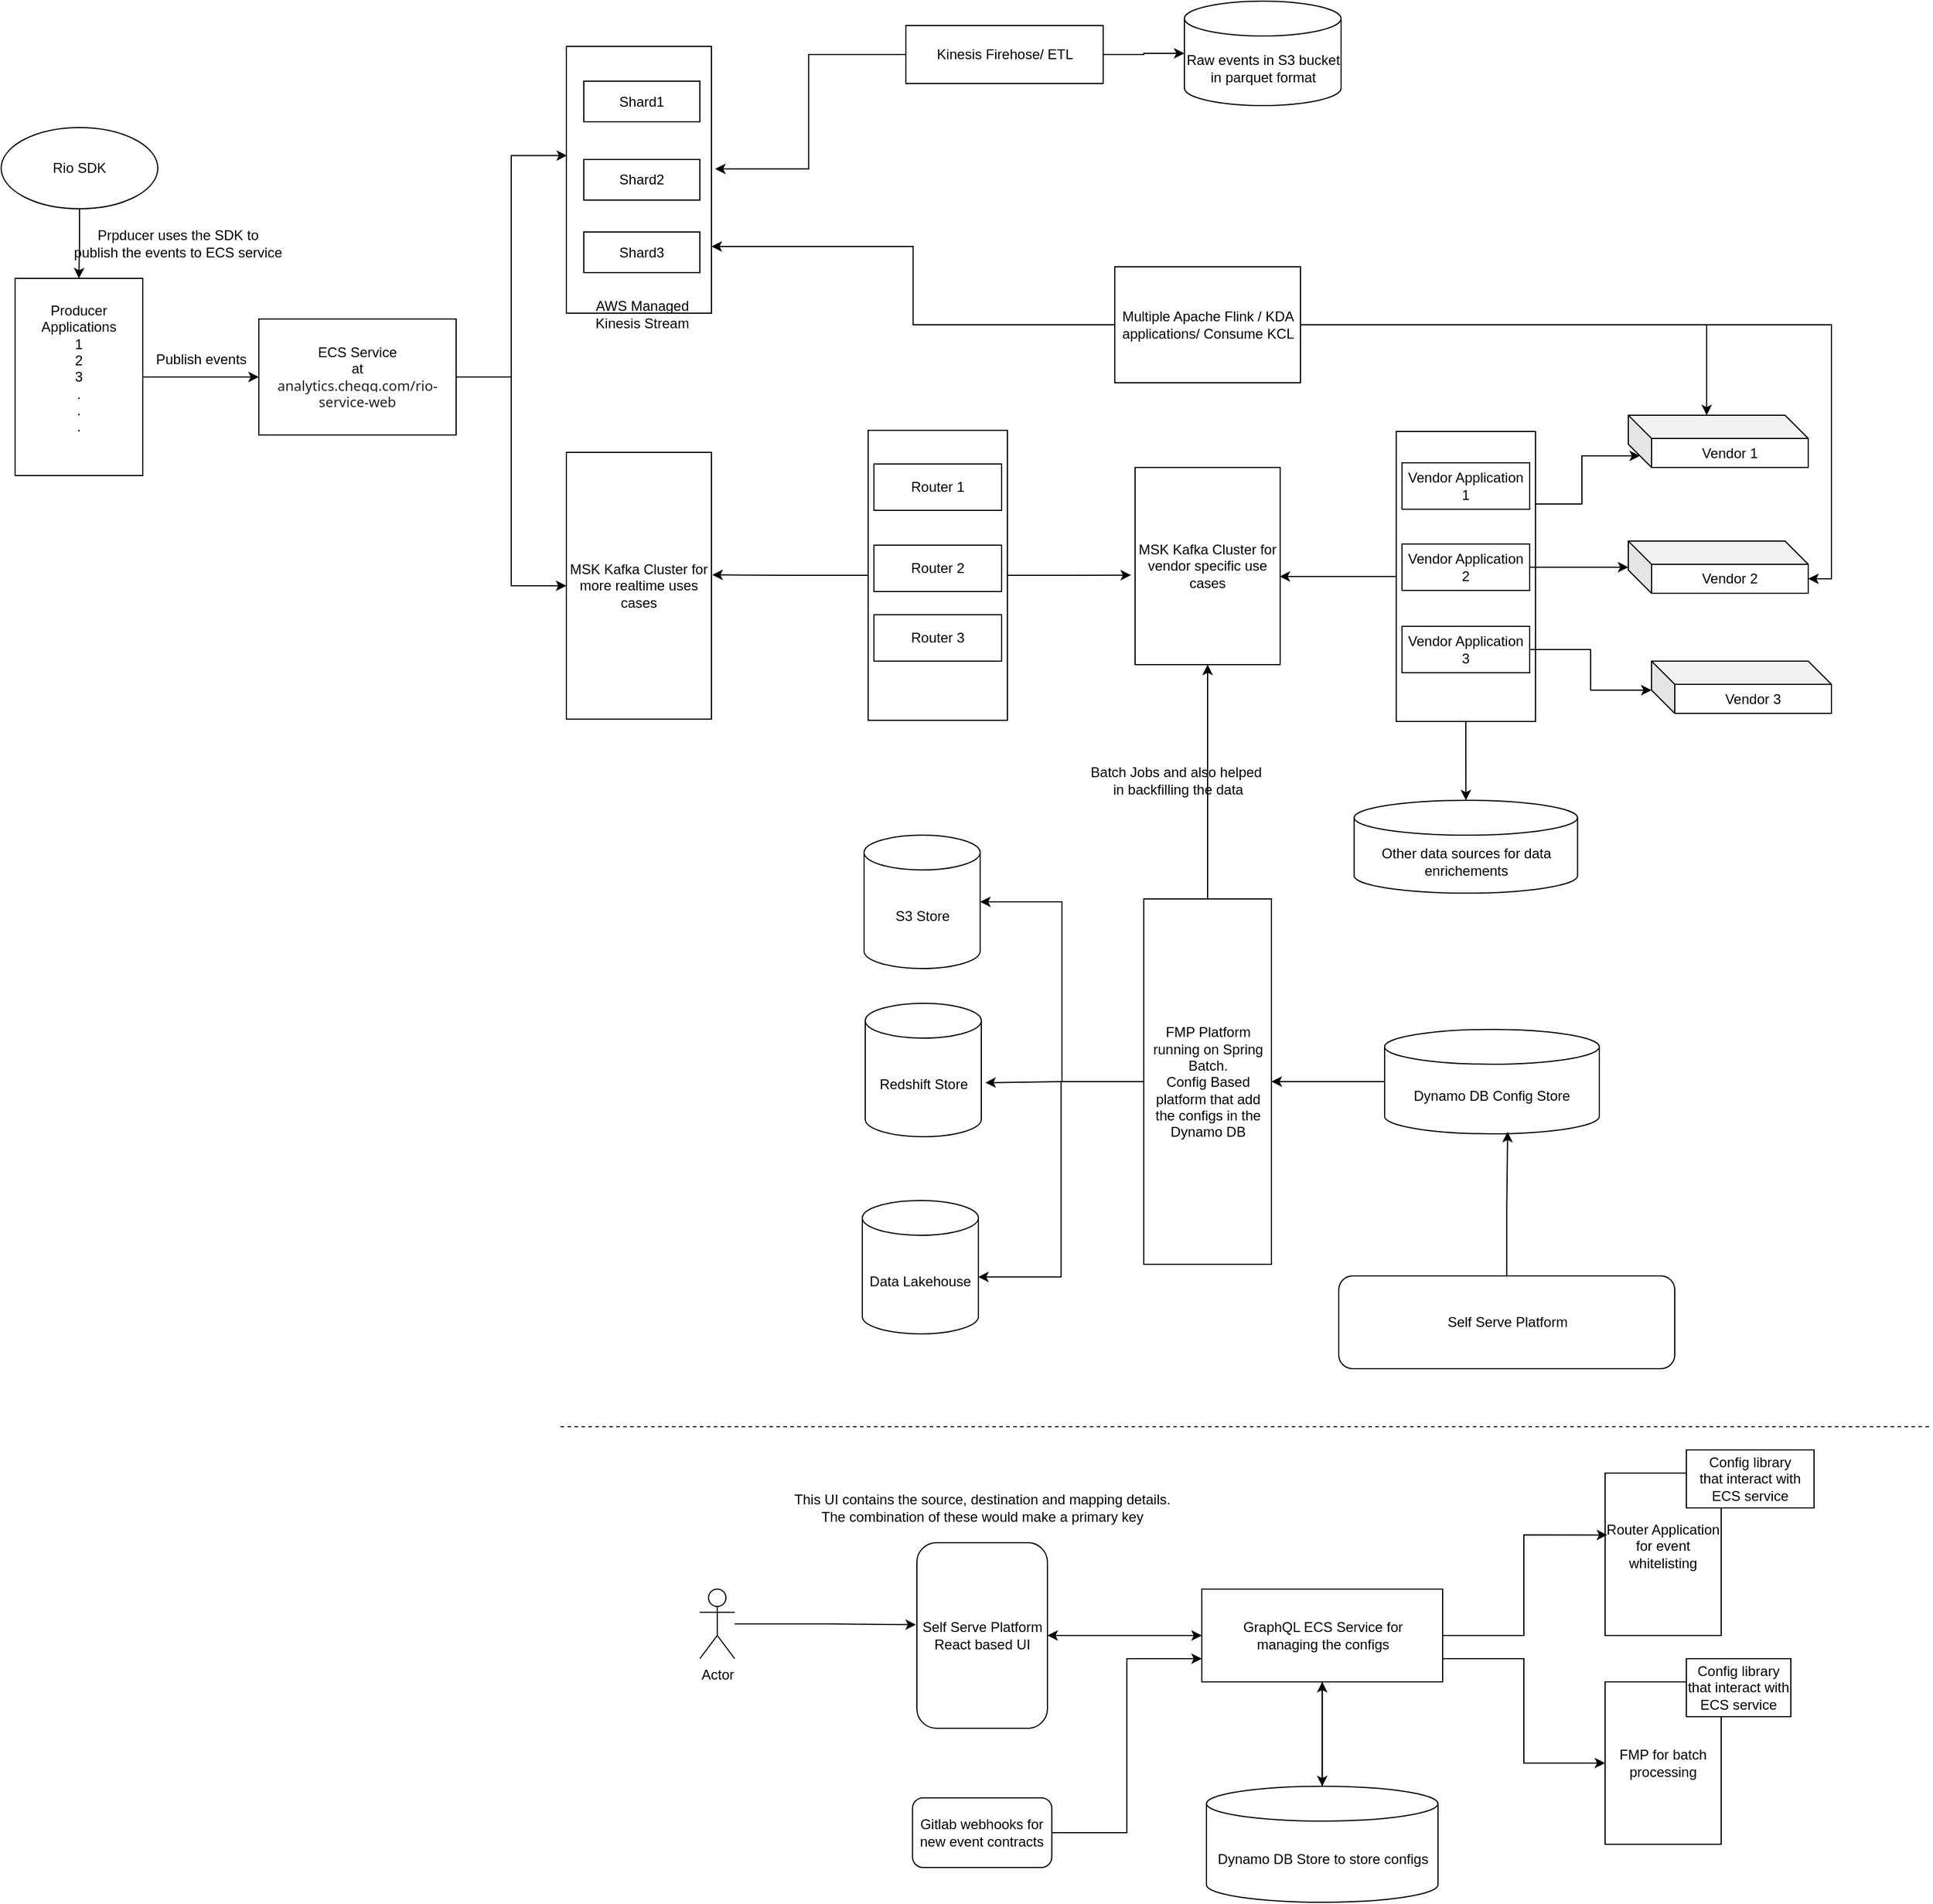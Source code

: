 <mxfile version="25.0.3">
  <diagram name="Page-1" id="SsrnoutQnXabE9va70Cc">
    <mxGraphModel dx="1274" dy="1888" grid="1" gridSize="10" guides="1" tooltips="1" connect="1" arrows="1" fold="1" page="1" pageScale="1" pageWidth="827" pageHeight="1169" math="0" shadow="0">
      <root>
        <mxCell id="0" />
        <mxCell id="1" parent="0" />
        <mxCell id="bDXXekkd5-EwSkiZ4GkZ-7" value="" style="rounded=0;whiteSpace=wrap;html=1;" vertex="1" parent="1">
          <mxGeometry x="525" y="-50" width="125" height="230" as="geometry" />
        </mxCell>
        <mxCell id="bDXXekkd5-EwSkiZ4GkZ-3" style="edgeStyle=orthogonalEdgeStyle;rounded=0;orthogonalLoop=1;jettySize=auto;html=1;entryX=0;entryY=0.5;entryDx=0;entryDy=0;" edge="1" parent="1" source="bDXXekkd5-EwSkiZ4GkZ-1" target="bDXXekkd5-EwSkiZ4GkZ-2">
          <mxGeometry relative="1" as="geometry" />
        </mxCell>
        <mxCell id="bDXXekkd5-EwSkiZ4GkZ-1" value="Producer Applications&lt;div&gt;1&lt;/div&gt;&lt;div&gt;2&lt;/div&gt;&lt;div&gt;3&lt;/div&gt;&lt;div&gt;.&lt;/div&gt;&lt;div&gt;.&lt;/div&gt;&lt;div&gt;.&lt;/div&gt;&lt;div&gt;&lt;br&gt;&lt;/div&gt;" style="rounded=0;whiteSpace=wrap;html=1;" vertex="1" parent="1">
          <mxGeometry x="50" y="150" width="110" height="170" as="geometry" />
        </mxCell>
        <mxCell id="bDXXekkd5-EwSkiZ4GkZ-55" style="edgeStyle=orthogonalEdgeStyle;rounded=0;orthogonalLoop=1;jettySize=auto;html=1;entryX=0;entryY=0.5;entryDx=0;entryDy=0;" edge="1" parent="1" source="bDXXekkd5-EwSkiZ4GkZ-2" target="bDXXekkd5-EwSkiZ4GkZ-53">
          <mxGeometry relative="1" as="geometry" />
        </mxCell>
        <mxCell id="bDXXekkd5-EwSkiZ4GkZ-2" value="ECS Service&lt;div&gt;at&lt;/div&gt;&lt;div&gt;&lt;span style=&quot;color: rgb(31, 31, 31); font-family: system-ui, sans-serif; text-align: start; background-color: rgb(255, 255, 255);&quot;&gt;analytics.chegg.com/rio-service-web&lt;/span&gt;&lt;/div&gt;" style="rounded=0;whiteSpace=wrap;html=1;" vertex="1" parent="1">
          <mxGeometry x="260" y="185" width="170" height="100" as="geometry" />
        </mxCell>
        <mxCell id="bDXXekkd5-EwSkiZ4GkZ-6" style="edgeStyle=orthogonalEdgeStyle;rounded=0;orthogonalLoop=1;jettySize=auto;html=1;entryX=0.5;entryY=0;entryDx=0;entryDy=0;" edge="1" parent="1" source="bDXXekkd5-EwSkiZ4GkZ-4" target="bDXXekkd5-EwSkiZ4GkZ-1">
          <mxGeometry relative="1" as="geometry" />
        </mxCell>
        <mxCell id="bDXXekkd5-EwSkiZ4GkZ-4" value="Rio SDK" style="ellipse;whiteSpace=wrap;html=1;" vertex="1" parent="1">
          <mxGeometry x="38" y="20" width="135" height="70" as="geometry" />
        </mxCell>
        <mxCell id="bDXXekkd5-EwSkiZ4GkZ-8" value="Shard1" style="rounded=0;whiteSpace=wrap;html=1;" vertex="1" parent="1">
          <mxGeometry x="540" y="-20" width="100" height="35" as="geometry" />
        </mxCell>
        <mxCell id="bDXXekkd5-EwSkiZ4GkZ-9" value="Shard2" style="rounded=0;whiteSpace=wrap;html=1;" vertex="1" parent="1">
          <mxGeometry x="540" y="47.5" width="100" height="35" as="geometry" />
        </mxCell>
        <mxCell id="bDXXekkd5-EwSkiZ4GkZ-10" value="Shard3" style="rounded=0;whiteSpace=wrap;html=1;" vertex="1" parent="1">
          <mxGeometry x="540" y="110" width="100" height="35" as="geometry" />
        </mxCell>
        <mxCell id="bDXXekkd5-EwSkiZ4GkZ-15" value="AWS Managed&lt;div&gt;Kinesis Stream&lt;/div&gt;" style="text;html=1;align=center;verticalAlign=middle;resizable=0;points=[];autosize=1;strokeColor=none;fillColor=none;" vertex="1" parent="1">
          <mxGeometry x="540" y="161" width="100" height="40" as="geometry" />
        </mxCell>
        <mxCell id="bDXXekkd5-EwSkiZ4GkZ-16" value="Prpducer uses the SDK to&lt;div&gt;publish the events to ECS service&lt;/div&gt;" style="text;html=1;align=center;verticalAlign=middle;resizable=0;points=[];autosize=1;strokeColor=none;fillColor=none;" vertex="1" parent="1">
          <mxGeometry x="90" y="100" width="200" height="40" as="geometry" />
        </mxCell>
        <mxCell id="bDXXekkd5-EwSkiZ4GkZ-17" value="Publish events" style="text;html=1;align=center;verticalAlign=middle;resizable=0;points=[];autosize=1;strokeColor=none;fillColor=none;" vertex="1" parent="1">
          <mxGeometry x="160" y="205" width="100" height="30" as="geometry" />
        </mxCell>
        <mxCell id="bDXXekkd5-EwSkiZ4GkZ-18" value="Raw events in S3 bucket in parquet format" style="shape=cylinder3;whiteSpace=wrap;html=1;boundedLbl=1;backgroundOutline=1;size=15;" vertex="1" parent="1">
          <mxGeometry x="1057.5" y="-89" width="135" height="90" as="geometry" />
        </mxCell>
        <mxCell id="bDXXekkd5-EwSkiZ4GkZ-37" style="edgeStyle=orthogonalEdgeStyle;rounded=0;orthogonalLoop=1;jettySize=auto;html=1;" edge="1" parent="1" source="bDXXekkd5-EwSkiZ4GkZ-19" target="bDXXekkd5-EwSkiZ4GkZ-18">
          <mxGeometry relative="1" as="geometry" />
        </mxCell>
        <mxCell id="bDXXekkd5-EwSkiZ4GkZ-19" value="Kinesis Firehose/ ETL" style="rounded=0;whiteSpace=wrap;html=1;" vertex="1" parent="1">
          <mxGeometry x="817.5" y="-68" width="170" height="50" as="geometry" />
        </mxCell>
        <mxCell id="bDXXekkd5-EwSkiZ4GkZ-36" style="edgeStyle=orthogonalEdgeStyle;rounded=0;orthogonalLoop=1;jettySize=auto;html=1;entryX=1.025;entryY=0.459;entryDx=0;entryDy=0;entryPerimeter=0;" edge="1" parent="1" source="bDXXekkd5-EwSkiZ4GkZ-19" target="bDXXekkd5-EwSkiZ4GkZ-7">
          <mxGeometry relative="1" as="geometry" />
        </mxCell>
        <mxCell id="bDXXekkd5-EwSkiZ4GkZ-38" style="edgeStyle=orthogonalEdgeStyle;rounded=0;orthogonalLoop=1;jettySize=auto;html=1;entryX=0.004;entryY=0.409;entryDx=0;entryDy=0;entryPerimeter=0;" edge="1" parent="1" source="bDXXekkd5-EwSkiZ4GkZ-2" target="bDXXekkd5-EwSkiZ4GkZ-7">
          <mxGeometry relative="1" as="geometry" />
        </mxCell>
        <mxCell id="bDXXekkd5-EwSkiZ4GkZ-97" style="edgeStyle=orthogonalEdgeStyle;rounded=0;orthogonalLoop=1;jettySize=auto;html=1;entryX=1;entryY=0.75;entryDx=0;entryDy=0;" edge="1" parent="1" source="bDXXekkd5-EwSkiZ4GkZ-47" target="bDXXekkd5-EwSkiZ4GkZ-7">
          <mxGeometry relative="1" as="geometry" />
        </mxCell>
        <mxCell id="bDXXekkd5-EwSkiZ4GkZ-47" value="Multiple Apache Flink / KDA applications/ Consume KCL" style="rounded=0;whiteSpace=wrap;html=1;" vertex="1" parent="1">
          <mxGeometry x="997.5" y="140" width="160" height="100" as="geometry" />
        </mxCell>
        <mxCell id="bDXXekkd5-EwSkiZ4GkZ-53" value="MSK Kafka Cluster for more realtime uses cases" style="rounded=0;whiteSpace=wrap;html=1;" vertex="1" parent="1">
          <mxGeometry x="525" y="300" width="125" height="230" as="geometry" />
        </mxCell>
        <mxCell id="bDXXekkd5-EwSkiZ4GkZ-60" value="" style="rounded=0;whiteSpace=wrap;html=1;" vertex="1" parent="1">
          <mxGeometry x="785" y="281" width="120" height="250" as="geometry" />
        </mxCell>
        <mxCell id="bDXXekkd5-EwSkiZ4GkZ-61" value="Router 1" style="rounded=0;whiteSpace=wrap;html=1;" vertex="1" parent="1">
          <mxGeometry x="790" y="310" width="110" height="40" as="geometry" />
        </mxCell>
        <mxCell id="bDXXekkd5-EwSkiZ4GkZ-62" value="Router 2" style="rounded=0;whiteSpace=wrap;html=1;" vertex="1" parent="1">
          <mxGeometry x="790" y="380" width="110" height="40" as="geometry" />
        </mxCell>
        <mxCell id="bDXXekkd5-EwSkiZ4GkZ-63" value="Router 3" style="rounded=0;whiteSpace=wrap;html=1;" vertex="1" parent="1">
          <mxGeometry x="790" y="440" width="110" height="40" as="geometry" />
        </mxCell>
        <mxCell id="bDXXekkd5-EwSkiZ4GkZ-65" value="MSK Kafka Cluster for vendor specific use cases" style="rounded=0;whiteSpace=wrap;html=1;" vertex="1" parent="1">
          <mxGeometry x="1015" y="313" width="125" height="170" as="geometry" />
        </mxCell>
        <mxCell id="bDXXekkd5-EwSkiZ4GkZ-66" style="edgeStyle=orthogonalEdgeStyle;rounded=0;orthogonalLoop=1;jettySize=auto;html=1;entryX=-0.028;entryY=0.546;entryDx=0;entryDy=0;entryPerimeter=0;" edge="1" parent="1" source="bDXXekkd5-EwSkiZ4GkZ-60" target="bDXXekkd5-EwSkiZ4GkZ-65">
          <mxGeometry relative="1" as="geometry" />
        </mxCell>
        <mxCell id="bDXXekkd5-EwSkiZ4GkZ-67" style="edgeStyle=orthogonalEdgeStyle;rounded=0;orthogonalLoop=1;jettySize=auto;html=1;entryX=1.006;entryY=0.459;entryDx=0;entryDy=0;entryPerimeter=0;" edge="1" parent="1" source="bDXXekkd5-EwSkiZ4GkZ-60" target="bDXXekkd5-EwSkiZ4GkZ-53">
          <mxGeometry relative="1" as="geometry" />
        </mxCell>
        <mxCell id="bDXXekkd5-EwSkiZ4GkZ-105" style="edgeStyle=orthogonalEdgeStyle;rounded=0;orthogonalLoop=1;jettySize=auto;html=1;" edge="1" parent="1" source="bDXXekkd5-EwSkiZ4GkZ-70" target="bDXXekkd5-EwSkiZ4GkZ-75">
          <mxGeometry relative="1" as="geometry" />
        </mxCell>
        <mxCell id="bDXXekkd5-EwSkiZ4GkZ-70" value="" style="rounded=0;whiteSpace=wrap;html=1;" vertex="1" parent="1">
          <mxGeometry x="1240" y="282" width="120" height="250" as="geometry" />
        </mxCell>
        <mxCell id="bDXXekkd5-EwSkiZ4GkZ-71" value="Vendor Application 1" style="rounded=0;whiteSpace=wrap;html=1;" vertex="1" parent="1">
          <mxGeometry x="1245" y="309" width="110" height="40" as="geometry" />
        </mxCell>
        <mxCell id="bDXXekkd5-EwSkiZ4GkZ-82" style="edgeStyle=orthogonalEdgeStyle;rounded=0;orthogonalLoop=1;jettySize=auto;html=1;" edge="1" parent="1" source="bDXXekkd5-EwSkiZ4GkZ-72" target="bDXXekkd5-EwSkiZ4GkZ-79">
          <mxGeometry relative="1" as="geometry" />
        </mxCell>
        <mxCell id="bDXXekkd5-EwSkiZ4GkZ-72" value="Vendor Application 2" style="rounded=0;whiteSpace=wrap;html=1;" vertex="1" parent="1">
          <mxGeometry x="1245" y="379" width="110" height="40" as="geometry" />
        </mxCell>
        <mxCell id="bDXXekkd5-EwSkiZ4GkZ-73" value="Vendor Application 3" style="rounded=0;whiteSpace=wrap;html=1;" vertex="1" parent="1">
          <mxGeometry x="1245" y="450" width="110" height="40" as="geometry" />
        </mxCell>
        <mxCell id="bDXXekkd5-EwSkiZ4GkZ-75" value="Other data sources for data enrichements" style="shape=cylinder3;whiteSpace=wrap;html=1;boundedLbl=1;backgroundOutline=1;size=15;" vertex="1" parent="1">
          <mxGeometry x="1203.75" y="600" width="192.5" height="80" as="geometry" />
        </mxCell>
        <mxCell id="bDXXekkd5-EwSkiZ4GkZ-76" style="edgeStyle=orthogonalEdgeStyle;rounded=0;orthogonalLoop=1;jettySize=auto;html=1;entryX=0.996;entryY=0.553;entryDx=0;entryDy=0;entryPerimeter=0;" edge="1" parent="1" source="bDXXekkd5-EwSkiZ4GkZ-70" target="bDXXekkd5-EwSkiZ4GkZ-65">
          <mxGeometry relative="1" as="geometry" />
        </mxCell>
        <mxCell id="bDXXekkd5-EwSkiZ4GkZ-78" value="Vendor 1" style="shape=cube;whiteSpace=wrap;html=1;boundedLbl=1;backgroundOutline=1;darkOpacity=0.05;darkOpacity2=0.1;" vertex="1" parent="1">
          <mxGeometry x="1440" y="268" width="155" height="45" as="geometry" />
        </mxCell>
        <mxCell id="bDXXekkd5-EwSkiZ4GkZ-79" value="Vendor 2" style="shape=cube;whiteSpace=wrap;html=1;boundedLbl=1;backgroundOutline=1;darkOpacity=0.05;darkOpacity2=0.1;" vertex="1" parent="1">
          <mxGeometry x="1440" y="376.5" width="155" height="45" as="geometry" />
        </mxCell>
        <mxCell id="bDXXekkd5-EwSkiZ4GkZ-80" value="Vendor 3" style="shape=cube;whiteSpace=wrap;html=1;boundedLbl=1;backgroundOutline=1;darkOpacity=0.05;darkOpacity2=0.1;" vertex="1" parent="1">
          <mxGeometry x="1460" y="480" width="155" height="45" as="geometry" />
        </mxCell>
        <mxCell id="bDXXekkd5-EwSkiZ4GkZ-81" style="edgeStyle=orthogonalEdgeStyle;rounded=0;orthogonalLoop=1;jettySize=auto;html=1;exitX=1;exitY=0.25;exitDx=0;exitDy=0;entryX=0;entryY=0;entryDx=10;entryDy=35;entryPerimeter=0;" edge="1" parent="1" source="bDXXekkd5-EwSkiZ4GkZ-70" target="bDXXekkd5-EwSkiZ4GkZ-78">
          <mxGeometry relative="1" as="geometry" />
        </mxCell>
        <mxCell id="bDXXekkd5-EwSkiZ4GkZ-83" style="edgeStyle=orthogonalEdgeStyle;rounded=0;orthogonalLoop=1;jettySize=auto;html=1;entryX=0;entryY=0;entryDx=0;entryDy=25;entryPerimeter=0;" edge="1" parent="1" source="bDXXekkd5-EwSkiZ4GkZ-73" target="bDXXekkd5-EwSkiZ4GkZ-80">
          <mxGeometry relative="1" as="geometry" />
        </mxCell>
        <mxCell id="bDXXekkd5-EwSkiZ4GkZ-86" value="S3 Store" style="shape=cylinder3;whiteSpace=wrap;html=1;boundedLbl=1;backgroundOutline=1;size=15;" vertex="1" parent="1">
          <mxGeometry x="781.5" y="630" width="100" height="115" as="geometry" />
        </mxCell>
        <mxCell id="bDXXekkd5-EwSkiZ4GkZ-87" value="Redshift Store" style="shape=cylinder3;whiteSpace=wrap;html=1;boundedLbl=1;backgroundOutline=1;size=15;" vertex="1" parent="1">
          <mxGeometry x="782.5" y="775" width="100" height="115" as="geometry" />
        </mxCell>
        <mxCell id="bDXXekkd5-EwSkiZ4GkZ-88" value="Data Lakehouse" style="shape=cylinder3;whiteSpace=wrap;html=1;boundedLbl=1;backgroundOutline=1;size=15;" vertex="1" parent="1">
          <mxGeometry x="780" y="945" width="100" height="115" as="geometry" />
        </mxCell>
        <mxCell id="bDXXekkd5-EwSkiZ4GkZ-93" style="edgeStyle=orthogonalEdgeStyle;rounded=0;orthogonalLoop=1;jettySize=auto;html=1;entryX=0.5;entryY=1;entryDx=0;entryDy=0;" edge="1" parent="1" source="bDXXekkd5-EwSkiZ4GkZ-89" target="bDXXekkd5-EwSkiZ4GkZ-65">
          <mxGeometry relative="1" as="geometry" />
        </mxCell>
        <mxCell id="bDXXekkd5-EwSkiZ4GkZ-89" value="FMP Platform running on Spring Batch.&lt;div&gt;Config Based platform that add the configs in the Dynamo DB&lt;/div&gt;" style="rounded=0;whiteSpace=wrap;html=1;" vertex="1" parent="1">
          <mxGeometry x="1022.5" y="685" width="110" height="315" as="geometry" />
        </mxCell>
        <mxCell id="bDXXekkd5-EwSkiZ4GkZ-90" style="edgeStyle=orthogonalEdgeStyle;rounded=0;orthogonalLoop=1;jettySize=auto;html=1;entryX=1;entryY=0.5;entryDx=0;entryDy=0;entryPerimeter=0;" edge="1" parent="1" source="bDXXekkd5-EwSkiZ4GkZ-89" target="bDXXekkd5-EwSkiZ4GkZ-86">
          <mxGeometry relative="1" as="geometry" />
        </mxCell>
        <mxCell id="bDXXekkd5-EwSkiZ4GkZ-91" style="edgeStyle=orthogonalEdgeStyle;rounded=0;orthogonalLoop=1;jettySize=auto;html=1;entryX=1.035;entryY=0.595;entryDx=0;entryDy=0;entryPerimeter=0;" edge="1" parent="1" source="bDXXekkd5-EwSkiZ4GkZ-89" target="bDXXekkd5-EwSkiZ4GkZ-87">
          <mxGeometry relative="1" as="geometry" />
        </mxCell>
        <mxCell id="bDXXekkd5-EwSkiZ4GkZ-92" style="edgeStyle=orthogonalEdgeStyle;rounded=0;orthogonalLoop=1;jettySize=auto;html=1;entryX=0.998;entryY=0.573;entryDx=0;entryDy=0;entryPerimeter=0;" edge="1" parent="1" source="bDXXekkd5-EwSkiZ4GkZ-89" target="bDXXekkd5-EwSkiZ4GkZ-88">
          <mxGeometry relative="1" as="geometry" />
        </mxCell>
        <mxCell id="bDXXekkd5-EwSkiZ4GkZ-94" value="Batch Jobs and also helped&lt;div&gt;&amp;nbsp;in backfilling the data&lt;/div&gt;" style="text;html=1;align=center;verticalAlign=middle;resizable=0;points=[];autosize=1;strokeColor=none;fillColor=none;" vertex="1" parent="1">
          <mxGeometry x="965" y="563" width="170" height="40" as="geometry" />
        </mxCell>
        <mxCell id="bDXXekkd5-EwSkiZ4GkZ-95" style="edgeStyle=orthogonalEdgeStyle;rounded=0;orthogonalLoop=1;jettySize=auto;html=1;entryX=0;entryY=0;entryDx=67.5;entryDy=0;entryPerimeter=0;" edge="1" parent="1" source="bDXXekkd5-EwSkiZ4GkZ-47" target="bDXXekkd5-EwSkiZ4GkZ-78">
          <mxGeometry relative="1" as="geometry" />
        </mxCell>
        <mxCell id="bDXXekkd5-EwSkiZ4GkZ-96" style="edgeStyle=orthogonalEdgeStyle;rounded=0;orthogonalLoop=1;jettySize=auto;html=1;entryX=0;entryY=0;entryDx=155;entryDy=32.5;entryPerimeter=0;" edge="1" parent="1" source="bDXXekkd5-EwSkiZ4GkZ-47" target="bDXXekkd5-EwSkiZ4GkZ-79">
          <mxGeometry relative="1" as="geometry" />
        </mxCell>
        <mxCell id="bDXXekkd5-EwSkiZ4GkZ-103" style="edgeStyle=orthogonalEdgeStyle;rounded=0;orthogonalLoop=1;jettySize=auto;html=1;entryX=1;entryY=0.5;entryDx=0;entryDy=0;" edge="1" parent="1" source="bDXXekkd5-EwSkiZ4GkZ-100" target="bDXXekkd5-EwSkiZ4GkZ-89">
          <mxGeometry relative="1" as="geometry" />
        </mxCell>
        <mxCell id="bDXXekkd5-EwSkiZ4GkZ-100" value="Dynamo DB Config Store" style="shape=cylinder3;whiteSpace=wrap;html=1;boundedLbl=1;backgroundOutline=1;size=15;" vertex="1" parent="1">
          <mxGeometry x="1230" y="797.5" width="185" height="90" as="geometry" />
        </mxCell>
        <mxCell id="bDXXekkd5-EwSkiZ4GkZ-102" value="Self Serve Platform" style="rounded=1;whiteSpace=wrap;html=1;" vertex="1" parent="1">
          <mxGeometry x="1190.5" y="1010" width="289.5" height="80" as="geometry" />
        </mxCell>
        <mxCell id="bDXXekkd5-EwSkiZ4GkZ-104" style="edgeStyle=orthogonalEdgeStyle;rounded=0;orthogonalLoop=1;jettySize=auto;html=1;entryX=0.573;entryY=0.981;entryDx=0;entryDy=0;entryPerimeter=0;" edge="1" parent="1" source="bDXXekkd5-EwSkiZ4GkZ-102" target="bDXXekkd5-EwSkiZ4GkZ-100">
          <mxGeometry relative="1" as="geometry" />
        </mxCell>
        <mxCell id="bDXXekkd5-EwSkiZ4GkZ-109" value="" style="endArrow=none;dashed=1;html=1;rounded=0;" edge="1" parent="1">
          <mxGeometry width="50" height="50" relative="1" as="geometry">
            <mxPoint x="520" y="1140" as="sourcePoint" />
            <mxPoint x="1700" y="1140" as="targetPoint" />
          </mxGeometry>
        </mxCell>
        <mxCell id="bDXXekkd5-EwSkiZ4GkZ-110" value="Actor" style="shape=umlActor;verticalLabelPosition=bottom;verticalAlign=top;html=1;outlineConnect=0;" vertex="1" parent="1">
          <mxGeometry x="640" y="1280" width="30" height="60" as="geometry" />
        </mxCell>
        <mxCell id="bDXXekkd5-EwSkiZ4GkZ-116" style="edgeStyle=orthogonalEdgeStyle;rounded=0;orthogonalLoop=1;jettySize=auto;html=1;entryX=0;entryY=0.5;entryDx=0;entryDy=0;" edge="1" parent="1" source="bDXXekkd5-EwSkiZ4GkZ-111" target="bDXXekkd5-EwSkiZ4GkZ-112">
          <mxGeometry relative="1" as="geometry" />
        </mxCell>
        <mxCell id="bDXXekkd5-EwSkiZ4GkZ-111" value="Self Serve Platform&lt;div&gt;React based UI&lt;/div&gt;" style="rounded=1;whiteSpace=wrap;html=1;" vertex="1" parent="1">
          <mxGeometry x="827" y="1240" width="112.5" height="160" as="geometry" />
        </mxCell>
        <mxCell id="bDXXekkd5-EwSkiZ4GkZ-115" style="edgeStyle=orthogonalEdgeStyle;rounded=0;orthogonalLoop=1;jettySize=auto;html=1;entryX=1;entryY=0.5;entryDx=0;entryDy=0;" edge="1" parent="1" source="bDXXekkd5-EwSkiZ4GkZ-112" target="bDXXekkd5-EwSkiZ4GkZ-111">
          <mxGeometry relative="1" as="geometry" />
        </mxCell>
        <mxCell id="bDXXekkd5-EwSkiZ4GkZ-122" style="edgeStyle=orthogonalEdgeStyle;rounded=0;orthogonalLoop=1;jettySize=auto;html=1;exitX=1;exitY=0.75;exitDx=0;exitDy=0;entryX=0;entryY=0.5;entryDx=0;entryDy=0;" edge="1" parent="1" source="bDXXekkd5-EwSkiZ4GkZ-112" target="bDXXekkd5-EwSkiZ4GkZ-120">
          <mxGeometry relative="1" as="geometry" />
        </mxCell>
        <mxCell id="bDXXekkd5-EwSkiZ4GkZ-112" value="GraphQL ECS Service for&lt;div&gt;managing the configs&lt;/div&gt;" style="rounded=0;whiteSpace=wrap;html=1;" vertex="1" parent="1">
          <mxGeometry x="1072.5" y="1280" width="207.5" height="80" as="geometry" />
        </mxCell>
        <mxCell id="bDXXekkd5-EwSkiZ4GkZ-117" style="edgeStyle=orthogonalEdgeStyle;rounded=0;orthogonalLoop=1;jettySize=auto;html=1;entryX=0.5;entryY=1;entryDx=0;entryDy=0;" edge="1" parent="1" source="bDXXekkd5-EwSkiZ4GkZ-113" target="bDXXekkd5-EwSkiZ4GkZ-112">
          <mxGeometry relative="1" as="geometry" />
        </mxCell>
        <mxCell id="bDXXekkd5-EwSkiZ4GkZ-113" value="Dynamo DB Store to store configs" style="shape=cylinder3;whiteSpace=wrap;html=1;boundedLbl=1;backgroundOutline=1;size=15;" vertex="1" parent="1">
          <mxGeometry x="1076.5" y="1450" width="199.5" height="100" as="geometry" />
        </mxCell>
        <mxCell id="bDXXekkd5-EwSkiZ4GkZ-114" style="edgeStyle=orthogonalEdgeStyle;rounded=0;orthogonalLoop=1;jettySize=auto;html=1;entryX=-0.007;entryY=0.442;entryDx=0;entryDy=0;entryPerimeter=0;" edge="1" parent="1" source="bDXXekkd5-EwSkiZ4GkZ-110" target="bDXXekkd5-EwSkiZ4GkZ-111">
          <mxGeometry relative="1" as="geometry" />
        </mxCell>
        <mxCell id="bDXXekkd5-EwSkiZ4GkZ-118" style="edgeStyle=orthogonalEdgeStyle;rounded=0;orthogonalLoop=1;jettySize=auto;html=1;entryX=0.5;entryY=0;entryDx=0;entryDy=0;entryPerimeter=0;" edge="1" parent="1" source="bDXXekkd5-EwSkiZ4GkZ-112" target="bDXXekkd5-EwSkiZ4GkZ-113">
          <mxGeometry relative="1" as="geometry" />
        </mxCell>
        <mxCell id="bDXXekkd5-EwSkiZ4GkZ-119" value="Router Application&lt;div&gt;for event whitelisting&lt;br&gt;&lt;div&gt;&lt;br&gt;&lt;/div&gt;&lt;/div&gt;" style="rounded=0;whiteSpace=wrap;html=1;" vertex="1" parent="1">
          <mxGeometry x="1420" y="1180" width="100" height="140" as="geometry" />
        </mxCell>
        <mxCell id="bDXXekkd5-EwSkiZ4GkZ-120" value="FMP for batch processing" style="rounded=0;whiteSpace=wrap;html=1;" vertex="1" parent="1">
          <mxGeometry x="1420" y="1360" width="100" height="140" as="geometry" />
        </mxCell>
        <mxCell id="bDXXekkd5-EwSkiZ4GkZ-121" style="edgeStyle=orthogonalEdgeStyle;rounded=0;orthogonalLoop=1;jettySize=auto;html=1;entryX=0.018;entryY=0.381;entryDx=0;entryDy=0;entryPerimeter=0;" edge="1" parent="1" source="bDXXekkd5-EwSkiZ4GkZ-112" target="bDXXekkd5-EwSkiZ4GkZ-119">
          <mxGeometry relative="1" as="geometry" />
        </mxCell>
        <mxCell id="bDXXekkd5-EwSkiZ4GkZ-123" value="Config library&lt;div&gt;that interact with ECS service&lt;/div&gt;" style="rounded=0;whiteSpace=wrap;html=1;" vertex="1" parent="1">
          <mxGeometry x="1490" y="1160" width="110" height="50" as="geometry" />
        </mxCell>
        <mxCell id="bDXXekkd5-EwSkiZ4GkZ-125" value="Config library&lt;div&gt;that interact with ECS service&lt;/div&gt;" style="rounded=0;whiteSpace=wrap;html=1;" vertex="1" parent="1">
          <mxGeometry x="1490" y="1340" width="90" height="50" as="geometry" />
        </mxCell>
        <mxCell id="bDXXekkd5-EwSkiZ4GkZ-128" style="edgeStyle=orthogonalEdgeStyle;rounded=0;orthogonalLoop=1;jettySize=auto;html=1;entryX=0;entryY=0.75;entryDx=0;entryDy=0;" edge="1" parent="1" source="bDXXekkd5-EwSkiZ4GkZ-127" target="bDXXekkd5-EwSkiZ4GkZ-112">
          <mxGeometry relative="1" as="geometry" />
        </mxCell>
        <mxCell id="bDXXekkd5-EwSkiZ4GkZ-127" value="Gitlab webhooks for new event contracts" style="rounded=1;whiteSpace=wrap;html=1;" vertex="1" parent="1">
          <mxGeometry x="823.25" y="1460" width="120" height="60" as="geometry" />
        </mxCell>
        <mxCell id="bDXXekkd5-EwSkiZ4GkZ-129" value="This UI contains the source, destination and mapping details.&lt;div&gt;The combination of these would make a primary key&lt;/div&gt;" style="text;html=1;align=center;verticalAlign=middle;resizable=0;points=[];autosize=1;strokeColor=none;fillColor=none;" vertex="1" parent="1">
          <mxGeometry x="707.5" y="1190" width="350" height="40" as="geometry" />
        </mxCell>
      </root>
    </mxGraphModel>
  </diagram>
</mxfile>
